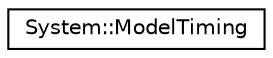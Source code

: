 digraph G
{
  edge [fontname="Helvetica",fontsize="10",labelfontname="Helvetica",labelfontsize="10"];
  node [fontname="Helvetica",fontsize="10",shape=record];
  rankdir="LR";
  Node1 [label="System::ModelTiming",height=0.2,width=0.4,color="black", fillcolor="white", style="filled",URL="$class_system_1_1_model_timing.html"];
}
